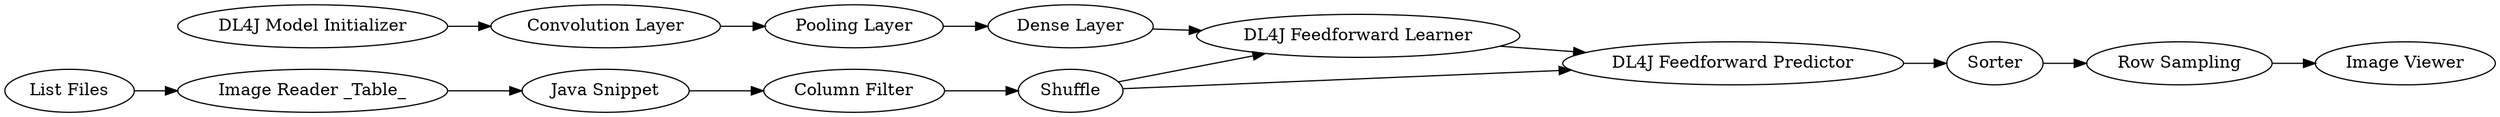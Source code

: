 digraph {
	33 -> 34
	18 -> 19
	32 -> 33
	9 -> 17
	3 -> 6
	34 -> 37
	1 -> 2
	8 -> 9
	38 -> 8
	17 -> 18
	2 -> 3
	38 -> 9
	37 -> 38
	6 -> 8
	1 [label="DL4J Model Initializer"]
	34 [label="Java Snippet"]
	38 [label=Shuffle]
	9 [label="DL4J Feedforward Predictor"]
	18 [label="Row Sampling"]
	6 [label="Dense Layer"]
	8 [label="DL4J Feedforward Learner"]
	33 [label="Image Reader _Table_"]
	17 [label=Sorter]
	32 [label="List Files"]
	3 [label="Pooling Layer"]
	2 [label="Convolution Layer"]
	37 [label="Column Filter"]
	19 [label="Image Viewer"]
	rankdir=LR
}

